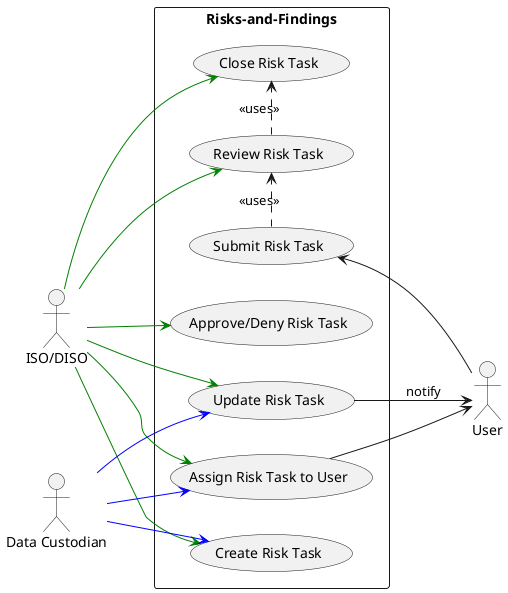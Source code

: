 @startuml
left to right direction
actor "ISO/DISO" as iso
actor "Data Custodian" as dc
actor "User" as user
rectangle Risks-and-Findings{
usecase "Create Risk Task" as UC1
usecase "Update Risk Task" as UC2
usecase "Approve/Deny Risk Task" as UC3
usecase "Review Risk Task" as UC4
usecase "Close Risk Task" as UC5
usecase "Assign Risk Task to User" as UC6
usecase "Submit Risk Task" as UC7
}
UC4 .> UC5 : <<uses>>
iso -[#green]-> UC1
dc -[#blue]-> UC1
iso -[#green]-> UC6
UC6 ---> user
iso -[#green]-> UC2
dc -[#blue]-> UC2
iso -[#green]-> UC3
iso -[#green]-> UC4
iso -[#green]-> UC5
UC2 --> user : notify
user --> UC7
dc -[#blue]-> UC6
UC7 .> UC4 : <<uses>>
@enduml